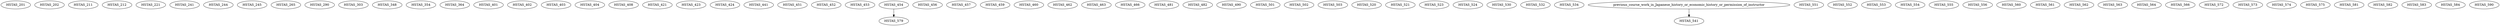 digraph G {
    HSTAS_201;
    HSTAS_202;
    HSTAS_211;
    HSTAS_212;
    HSTAS_221;
    HSTAS_241;
    HSTAS_244;
    HSTAS_245;
    HSTAS_265;
    HSTAS_290;
    HSTAS_303;
    HSTAS_348;
    HSTAS_354;
    HSTAS_364;
    HSTAS_401;
    HSTAS_402;
    HSTAS_403;
    HSTAS_404;
    HSTAS_408;
    HSTAS_421;
    HSTAS_423;
    HSTAS_424;
    HSTAS_441;
    HSTAS_451;
    HSTAS_452;
    HSTAS_453;
    HSTAS_454;
    HSTAS_456;
    HSTAS_457;
    HSTAS_459;
    HSTAS_460;
    HSTAS_462;
    HSTAS_463;
    HSTAS_466;
    HSTAS_481;
    HSTAS_482;
    HSTAS_490;
    HSTAS_501;
    HSTAS_502;
    HSTAS_503;
    HSTAS_520;
    HSTAS_521;
    HSTAS_523;
    HSTAS_524;
    HSTAS_530;
    HSTAS_532;
    HSTAS_534;
    edge [color=black];
    previous_course_work_in_Japanese_history_or_economic_history_or_permission_of_instructor -> HSTAS_541;
    HSTAS_551;
    HSTAS_552;
    HSTAS_553;
    HSTAS_554;
    HSTAS_555;
    HSTAS_556;
    HSTAS_560;
    HSTAS_561;
    HSTAS_562;
    HSTAS_563;
    HSTAS_564;
    HSTAS_566;
    HSTAS_572;
    HSTAS_573;
    HSTAS_574;
    HSTAS_575;
    edge [color=black];
    HSTAS_454 -> HSTAS_579;
    HSTAS_581;
    HSTAS_582;
    HSTAS_583;
    HSTAS_584;
    HSTAS_590;
}
